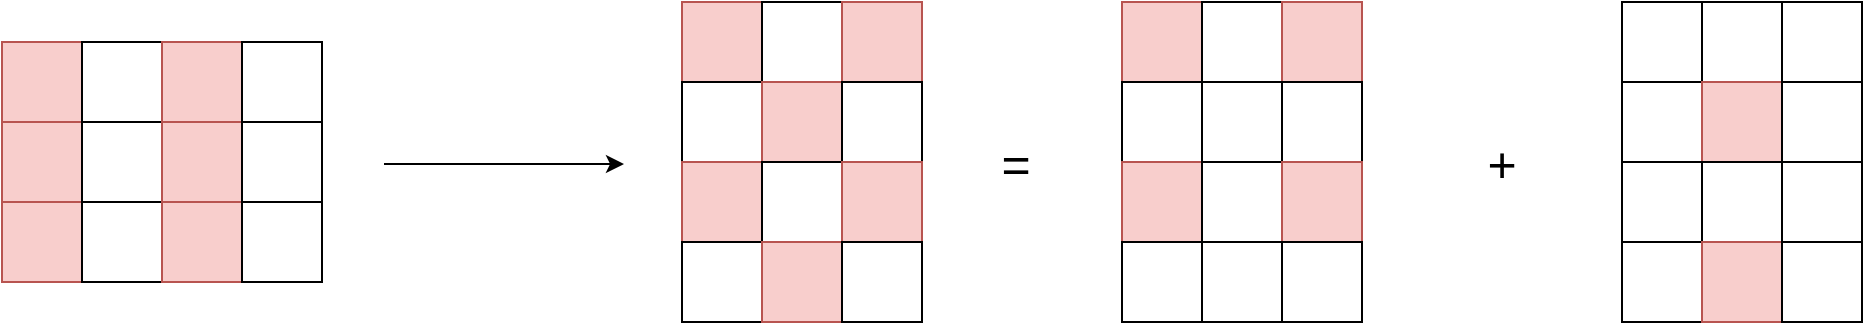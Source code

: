 <mxfile version="20.3.7" type="device"><diagram id="hB45ELTEsidGIPMGBpWh" name="Page-1"><mxGraphModel dx="2951" dy="1613" grid="1" gridSize="10" guides="1" tooltips="1" connect="1" arrows="1" fold="1" page="1" pageScale="1" pageWidth="1169" pageHeight="827" math="0" shadow="0"><root><mxCell id="0"/><mxCell id="1" parent="0"/><mxCell id="6-0hSGk9Hx_-3tuUZx68-654" value="" style="whiteSpace=wrap;html=1;aspect=fixed;fontSize=14;fillColor=#f8cecc;strokeColor=#b85450;" vertex="1" parent="1"><mxGeometry x="70" y="40" width="40" height="40" as="geometry"/></mxCell><mxCell id="6-0hSGk9Hx_-3tuUZx68-655" value="" style="whiteSpace=wrap;html=1;aspect=fixed;fontSize=14;" vertex="1" parent="1"><mxGeometry x="110" y="40" width="40" height="40" as="geometry"/></mxCell><mxCell id="6-0hSGk9Hx_-3tuUZx68-656" value="" style="whiteSpace=wrap;html=1;aspect=fixed;fontSize=14;fillColor=#f8cecc;strokeColor=#b85450;" vertex="1" parent="1"><mxGeometry x="150" y="40" width="40" height="40" as="geometry"/></mxCell><mxCell id="6-0hSGk9Hx_-3tuUZx68-657" value="" style="whiteSpace=wrap;html=1;aspect=fixed;fontSize=14;fillColor=#f8cecc;strokeColor=#b85450;" vertex="1" parent="1"><mxGeometry x="70" y="80" width="40" height="40" as="geometry"/></mxCell><mxCell id="6-0hSGk9Hx_-3tuUZx68-658" value="" style="whiteSpace=wrap;html=1;aspect=fixed;fontSize=14;" vertex="1" parent="1"><mxGeometry x="110" y="80" width="40" height="40" as="geometry"/></mxCell><mxCell id="6-0hSGk9Hx_-3tuUZx68-659" value="" style="whiteSpace=wrap;html=1;aspect=fixed;fontSize=14;fillColor=#f8cecc;strokeColor=#b85450;" vertex="1" parent="1"><mxGeometry x="150" y="80" width="40" height="40" as="geometry"/></mxCell><mxCell id="6-0hSGk9Hx_-3tuUZx68-709" value="" style="whiteSpace=wrap;html=1;aspect=fixed;fontSize=14;fillColor=#f8cecc;strokeColor=#b85450;" vertex="1" parent="1"><mxGeometry x="70" y="120" width="40" height="40" as="geometry"/></mxCell><mxCell id="6-0hSGk9Hx_-3tuUZx68-710" value="" style="whiteSpace=wrap;html=1;aspect=fixed;fontSize=14;" vertex="1" parent="1"><mxGeometry x="110" y="120" width="40" height="40" as="geometry"/></mxCell><mxCell id="6-0hSGk9Hx_-3tuUZx68-711" value="" style="whiteSpace=wrap;html=1;aspect=fixed;fontSize=14;fillColor=#f8cecc;strokeColor=#b85450;" vertex="1" parent="1"><mxGeometry x="150" y="120" width="40" height="40" as="geometry"/></mxCell><mxCell id="6-0hSGk9Hx_-3tuUZx68-747" value="" style="whiteSpace=wrap;html=1;aspect=fixed;fontSize=14;" vertex="1" parent="1"><mxGeometry x="190" y="40" width="40" height="40" as="geometry"/></mxCell><mxCell id="6-0hSGk9Hx_-3tuUZx68-748" value="" style="whiteSpace=wrap;html=1;aspect=fixed;fontSize=14;" vertex="1" parent="1"><mxGeometry x="190" y="80" width="40" height="40" as="geometry"/></mxCell><mxCell id="6-0hSGk9Hx_-3tuUZx68-749" value="" style="whiteSpace=wrap;html=1;aspect=fixed;fontSize=14;" vertex="1" parent="1"><mxGeometry x="190" y="120" width="40" height="40" as="geometry"/></mxCell><mxCell id="6-0hSGk9Hx_-3tuUZx68-751" value="" style="whiteSpace=wrap;html=1;aspect=fixed;fontSize=17;fillColor=#f8cecc;strokeColor=#b85450;" vertex="1" parent="1"><mxGeometry x="410" y="20" width="40" height="40" as="geometry"/></mxCell><mxCell id="6-0hSGk9Hx_-3tuUZx68-752" value="" style="whiteSpace=wrap;html=1;aspect=fixed;fontSize=17;" vertex="1" parent="1"><mxGeometry x="450" y="20" width="40" height="40" as="geometry"/></mxCell><mxCell id="6-0hSGk9Hx_-3tuUZx68-753" value="" style="whiteSpace=wrap;html=1;aspect=fixed;fontSize=25;fillColor=#f8cecc;strokeColor=#b85450;" vertex="1" parent="1"><mxGeometry x="490" y="20" width="40" height="40" as="geometry"/></mxCell><mxCell id="6-0hSGk9Hx_-3tuUZx68-754" value="" style="whiteSpace=wrap;html=1;aspect=fixed;fontSize=17;" vertex="1" parent="1"><mxGeometry x="410" y="60" width="40" height="40" as="geometry"/></mxCell><mxCell id="6-0hSGk9Hx_-3tuUZx68-755" value="" style="whiteSpace=wrap;html=1;aspect=fixed;fontSize=17;fillColor=#f8cecc;strokeColor=#b85450;" vertex="1" parent="1"><mxGeometry x="450" y="60" width="40" height="40" as="geometry"/></mxCell><mxCell id="6-0hSGk9Hx_-3tuUZx68-756" value="" style="whiteSpace=wrap;html=1;aspect=fixed;fontSize=25;" vertex="1" parent="1"><mxGeometry x="490" y="60" width="40" height="40" as="geometry"/></mxCell><mxCell id="6-0hSGk9Hx_-3tuUZx68-757" value="" style="whiteSpace=wrap;html=1;aspect=fixed;fontSize=17;fillColor=#f8cecc;strokeColor=#b85450;" vertex="1" parent="1"><mxGeometry x="410" y="100" width="40" height="40" as="geometry"/></mxCell><mxCell id="6-0hSGk9Hx_-3tuUZx68-758" value="" style="whiteSpace=wrap;html=1;aspect=fixed;fontSize=17;" vertex="1" parent="1"><mxGeometry x="450" y="100" width="40" height="40" as="geometry"/></mxCell><mxCell id="6-0hSGk9Hx_-3tuUZx68-759" value="" style="whiteSpace=wrap;html=1;aspect=fixed;fontSize=25;fillColor=#f8cecc;strokeColor=#b85450;" vertex="1" parent="1"><mxGeometry x="490" y="100" width="40" height="40" as="geometry"/></mxCell><mxCell id="6-0hSGk9Hx_-3tuUZx68-763" value="" style="whiteSpace=wrap;html=1;aspect=fixed;fontSize=17;" vertex="1" parent="1"><mxGeometry x="410" y="140" width="40" height="40" as="geometry"/></mxCell><mxCell id="6-0hSGk9Hx_-3tuUZx68-764" value="" style="whiteSpace=wrap;html=1;aspect=fixed;fontSize=17;fillColor=#f8cecc;strokeColor=#b85450;" vertex="1" parent="1"><mxGeometry x="450" y="140" width="40" height="40" as="geometry"/></mxCell><mxCell id="6-0hSGk9Hx_-3tuUZx68-765" value="" style="whiteSpace=wrap;html=1;aspect=fixed;fontSize=25;" vertex="1" parent="1"><mxGeometry x="490" y="140" width="40" height="40" as="geometry"/></mxCell><mxCell id="6-0hSGk9Hx_-3tuUZx68-766" value="" style="endArrow=classic;html=1;rounded=0;fontSize=17;" edge="1" parent="1"><mxGeometry width="50" height="50" relative="1" as="geometry"><mxPoint x="261" y="101" as="sourcePoint"/><mxPoint x="381" y="101" as="targetPoint"/></mxGeometry></mxCell><mxCell id="6-0hSGk9Hx_-3tuUZx68-769" value="" style="whiteSpace=wrap;html=1;aspect=fixed;fontSize=25;fillColor=#f8cecc;strokeColor=#b85450;" vertex="1" parent="1"><mxGeometry x="630" y="20" width="40" height="40" as="geometry"/></mxCell><mxCell id="6-0hSGk9Hx_-3tuUZx68-770" value="" style="whiteSpace=wrap;html=1;aspect=fixed;fontSize=25;" vertex="1" parent="1"><mxGeometry x="670" y="20" width="40" height="40" as="geometry"/></mxCell><mxCell id="6-0hSGk9Hx_-3tuUZx68-771" value="" style="whiteSpace=wrap;html=1;aspect=fixed;fontSize=25;fillColor=#f8cecc;strokeColor=#b85450;" vertex="1" parent="1"><mxGeometry x="710" y="20" width="40" height="40" as="geometry"/></mxCell><mxCell id="6-0hSGk9Hx_-3tuUZx68-772" value="" style="whiteSpace=wrap;html=1;aspect=fixed;fontSize=25;" vertex="1" parent="1"><mxGeometry x="630" y="60" width="40" height="40" as="geometry"/></mxCell><mxCell id="6-0hSGk9Hx_-3tuUZx68-773" value="" style="whiteSpace=wrap;html=1;aspect=fixed;fontSize=25;" vertex="1" parent="1"><mxGeometry x="670" y="60" width="40" height="40" as="geometry"/></mxCell><mxCell id="6-0hSGk9Hx_-3tuUZx68-774" value="" style="whiteSpace=wrap;html=1;aspect=fixed;fontSize=25;" vertex="1" parent="1"><mxGeometry x="710" y="60" width="40" height="40" as="geometry"/></mxCell><mxCell id="6-0hSGk9Hx_-3tuUZx68-775" value="" style="whiteSpace=wrap;html=1;aspect=fixed;fontSize=25;fillColor=#f8cecc;strokeColor=#b85450;" vertex="1" parent="1"><mxGeometry x="630" y="100" width="40" height="40" as="geometry"/></mxCell><mxCell id="6-0hSGk9Hx_-3tuUZx68-776" value="" style="whiteSpace=wrap;html=1;aspect=fixed;fontSize=25;" vertex="1" parent="1"><mxGeometry x="670" y="100" width="40" height="40" as="geometry"/></mxCell><mxCell id="6-0hSGk9Hx_-3tuUZx68-777" value="" style="whiteSpace=wrap;html=1;aspect=fixed;fontSize=25;fillColor=#f8cecc;strokeColor=#b85450;" vertex="1" parent="1"><mxGeometry x="710" y="100" width="40" height="40" as="geometry"/></mxCell><mxCell id="6-0hSGk9Hx_-3tuUZx68-778" value="" style="whiteSpace=wrap;html=1;aspect=fixed;fontSize=25;" vertex="1" parent="1"><mxGeometry x="630" y="140" width="40" height="40" as="geometry"/></mxCell><mxCell id="6-0hSGk9Hx_-3tuUZx68-779" value="" style="whiteSpace=wrap;html=1;aspect=fixed;fontSize=25;" vertex="1" parent="1"><mxGeometry x="670" y="140" width="40" height="40" as="geometry"/></mxCell><mxCell id="6-0hSGk9Hx_-3tuUZx68-780" value="" style="whiteSpace=wrap;html=1;aspect=fixed;fontSize=25;" vertex="1" parent="1"><mxGeometry x="710" y="140" width="40" height="40" as="geometry"/></mxCell><mxCell id="6-0hSGk9Hx_-3tuUZx68-781" value="" style="whiteSpace=wrap;html=1;aspect=fixed;fontSize=25;" vertex="1" parent="1"><mxGeometry x="880" y="20" width="40" height="40" as="geometry"/></mxCell><mxCell id="6-0hSGk9Hx_-3tuUZx68-782" value="" style="whiteSpace=wrap;html=1;aspect=fixed;fontSize=25;" vertex="1" parent="1"><mxGeometry x="920" y="20" width="40" height="40" as="geometry"/></mxCell><mxCell id="6-0hSGk9Hx_-3tuUZx68-783" value="" style="whiteSpace=wrap;html=1;aspect=fixed;fontSize=25;" vertex="1" parent="1"><mxGeometry x="960" y="20" width="40" height="40" as="geometry"/></mxCell><mxCell id="6-0hSGk9Hx_-3tuUZx68-784" value="" style="whiteSpace=wrap;html=1;aspect=fixed;fontSize=25;" vertex="1" parent="1"><mxGeometry x="880" y="60" width="40" height="40" as="geometry"/></mxCell><mxCell id="6-0hSGk9Hx_-3tuUZx68-785" value="" style="whiteSpace=wrap;html=1;aspect=fixed;fontSize=25;fillColor=#f8cecc;strokeColor=#b85450;" vertex="1" parent="1"><mxGeometry x="920" y="60" width="40" height="40" as="geometry"/></mxCell><mxCell id="6-0hSGk9Hx_-3tuUZx68-786" value="" style="whiteSpace=wrap;html=1;aspect=fixed;fontSize=25;" vertex="1" parent="1"><mxGeometry x="960" y="60" width="40" height="40" as="geometry"/></mxCell><mxCell id="6-0hSGk9Hx_-3tuUZx68-787" value="" style="whiteSpace=wrap;html=1;aspect=fixed;fontSize=25;" vertex="1" parent="1"><mxGeometry x="880" y="100" width="40" height="40" as="geometry"/></mxCell><mxCell id="6-0hSGk9Hx_-3tuUZx68-788" value="" style="whiteSpace=wrap;html=1;aspect=fixed;fontSize=25;" vertex="1" parent="1"><mxGeometry x="920" y="100" width="40" height="40" as="geometry"/></mxCell><mxCell id="6-0hSGk9Hx_-3tuUZx68-789" value="" style="whiteSpace=wrap;html=1;aspect=fixed;fontSize=25;" vertex="1" parent="1"><mxGeometry x="960" y="100" width="40" height="40" as="geometry"/></mxCell><mxCell id="6-0hSGk9Hx_-3tuUZx68-790" value="" style="whiteSpace=wrap;html=1;aspect=fixed;fontSize=25;" vertex="1" parent="1"><mxGeometry x="880" y="140" width="40" height="40" as="geometry"/></mxCell><mxCell id="6-0hSGk9Hx_-3tuUZx68-791" value="" style="whiteSpace=wrap;html=1;aspect=fixed;fontSize=25;fillColor=#f8cecc;strokeColor=#b85450;" vertex="1" parent="1"><mxGeometry x="920" y="140" width="40" height="40" as="geometry"/></mxCell><mxCell id="6-0hSGk9Hx_-3tuUZx68-792" value="" style="whiteSpace=wrap;html=1;aspect=fixed;fontSize=25;" vertex="1" parent="1"><mxGeometry x="960" y="140" width="40" height="40" as="geometry"/></mxCell><mxCell id="6-0hSGk9Hx_-3tuUZx68-794" value="+" style="text;html=1;strokeColor=none;fillColor=none;align=center;verticalAlign=middle;whiteSpace=wrap;rounded=0;fontSize=25;" vertex="1" parent="1"><mxGeometry x="790" y="85" width="60" height="30" as="geometry"/></mxCell><mxCell id="6-0hSGk9Hx_-3tuUZx68-795" value="=" style="text;html=1;strokeColor=none;fillColor=none;align=center;verticalAlign=middle;whiteSpace=wrap;rounded=0;fontSize=25;" vertex="1" parent="1"><mxGeometry x="547" y="85" width="60" height="30" as="geometry"/></mxCell></root></mxGraphModel></diagram></mxfile>